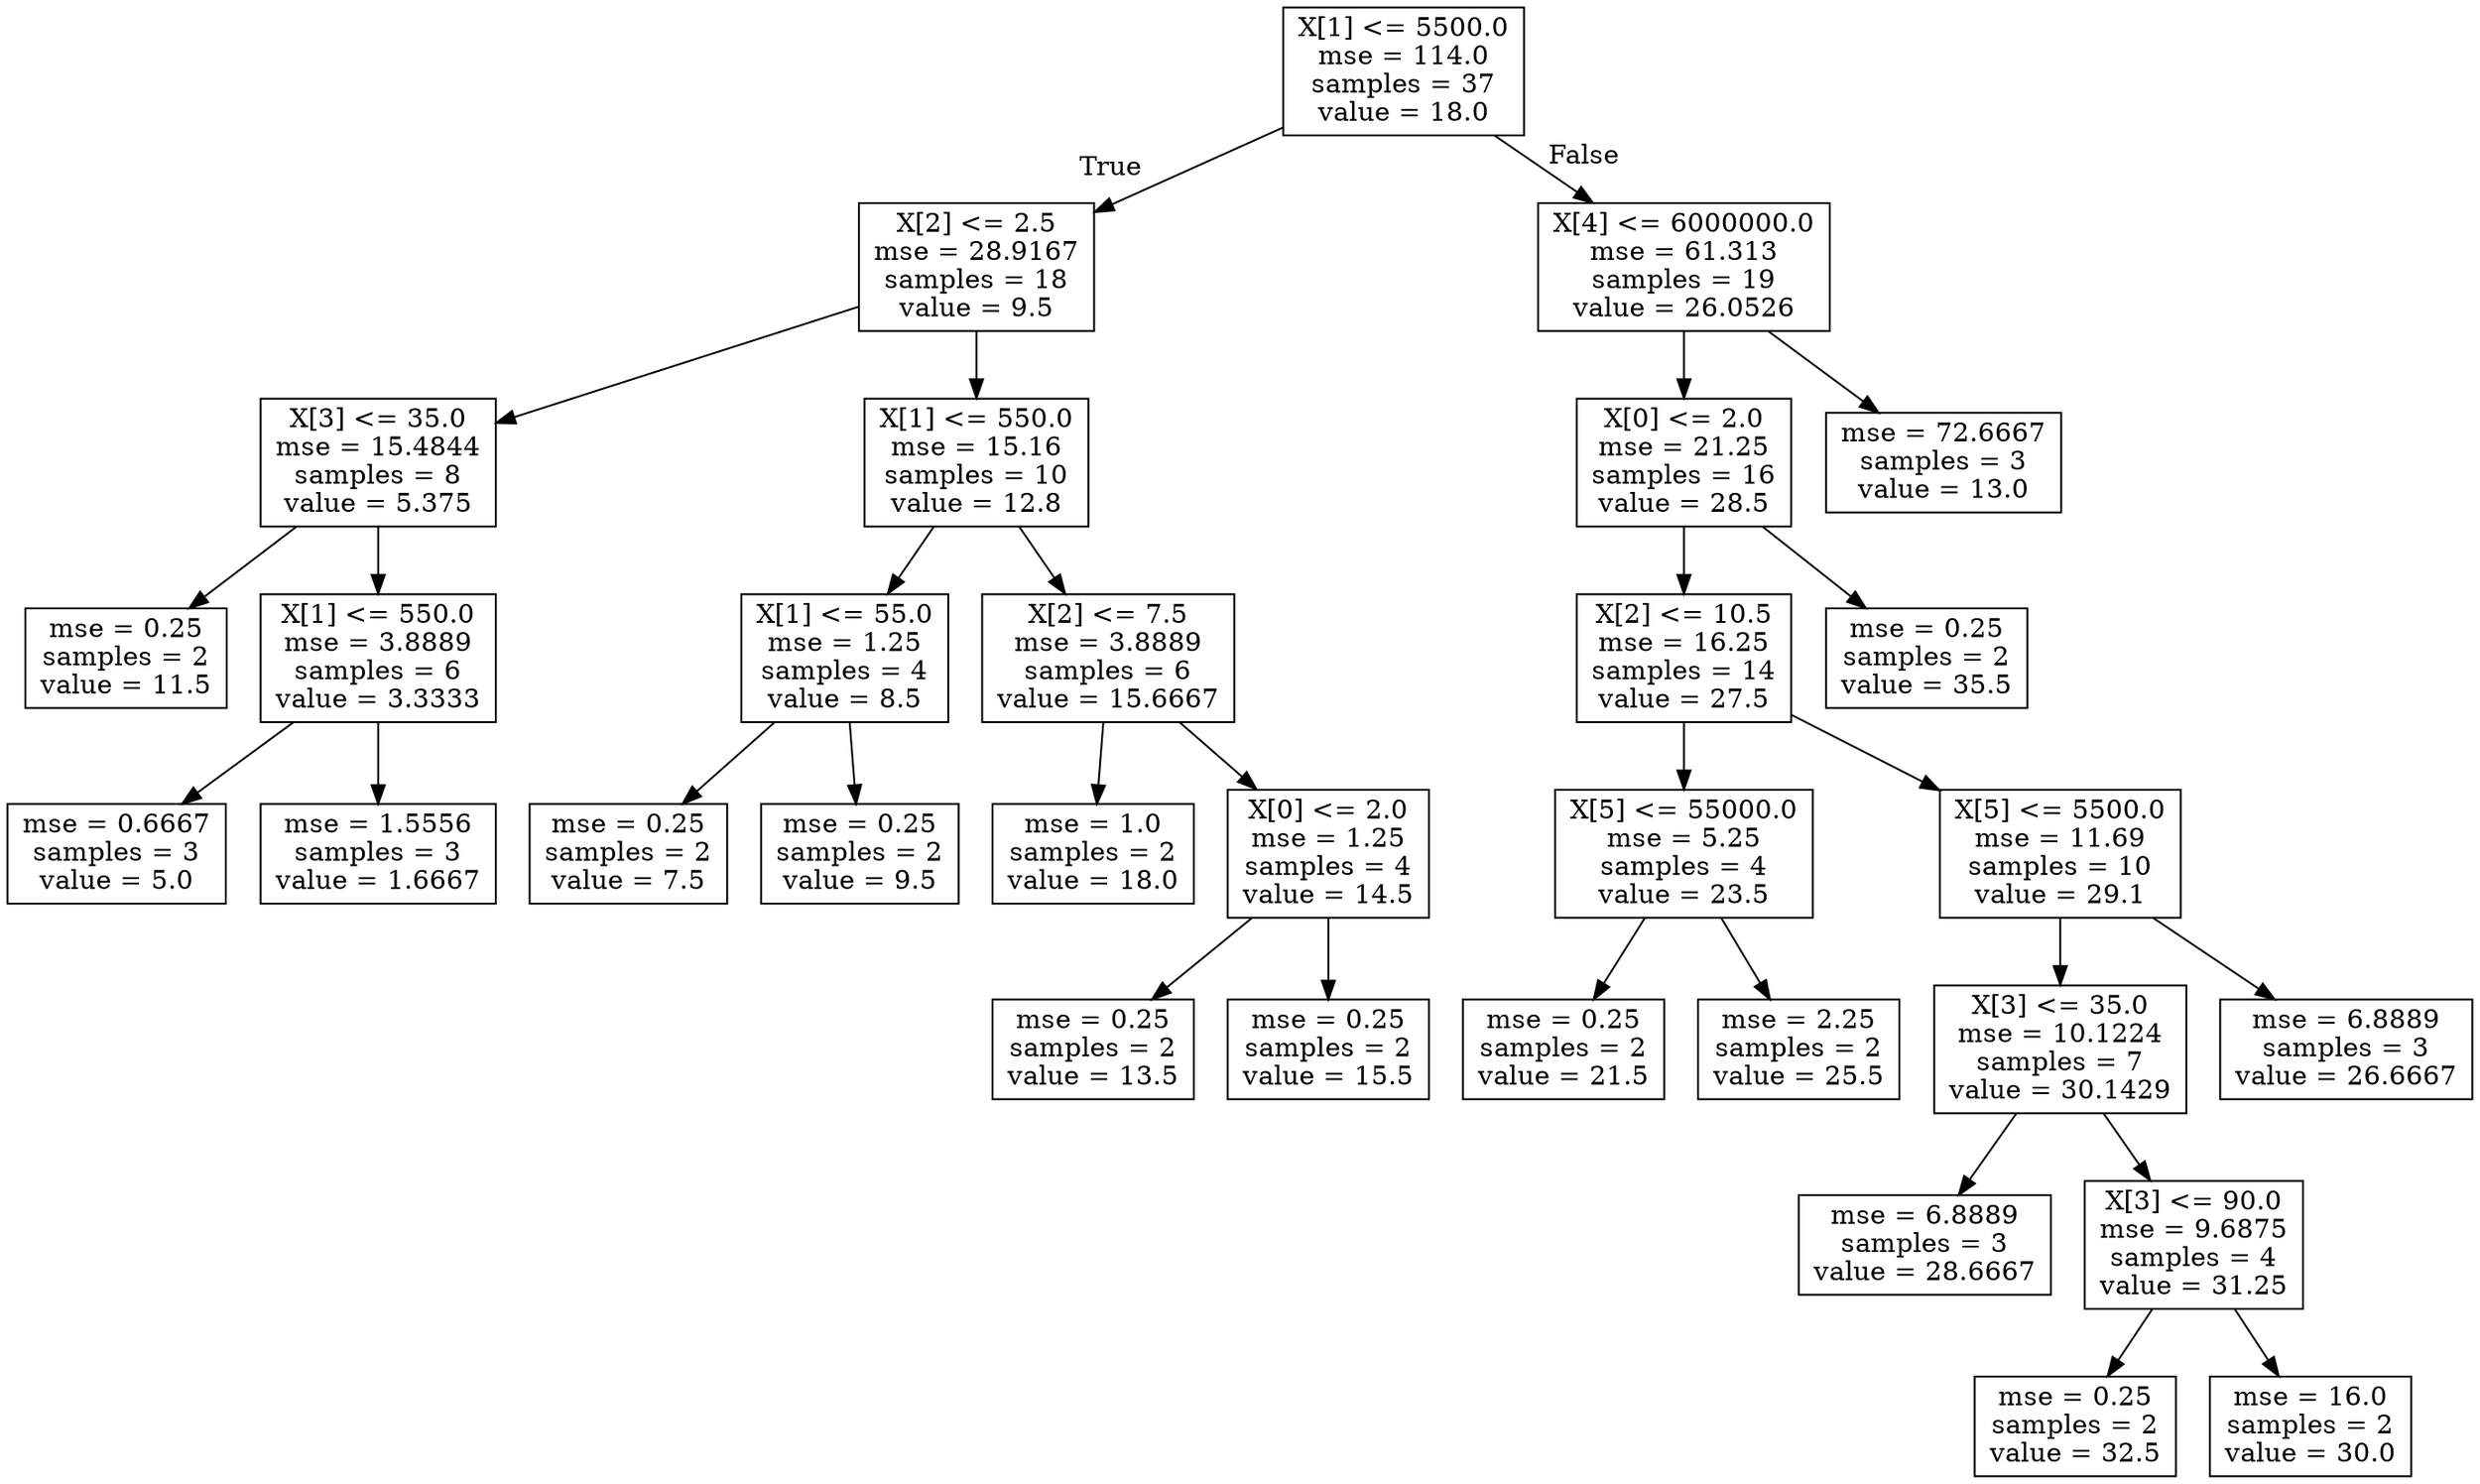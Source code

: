 digraph Tree {
node [shape=box] ;
0 [label="X[1] <= 5500.0\nmse = 114.0\nsamples = 37\nvalue = 18.0"] ;
1 [label="X[2] <= 2.5\nmse = 28.9167\nsamples = 18\nvalue = 9.5"] ;
0 -> 1 [labeldistance=2.5, labelangle=45, headlabel="True"] ;
2 [label="X[3] <= 35.0\nmse = 15.4844\nsamples = 8\nvalue = 5.375"] ;
1 -> 2 ;
3 [label="mse = 0.25\nsamples = 2\nvalue = 11.5"] ;
2 -> 3 ;
4 [label="X[1] <= 550.0\nmse = 3.8889\nsamples = 6\nvalue = 3.3333"] ;
2 -> 4 ;
5 [label="mse = 0.6667\nsamples = 3\nvalue = 5.0"] ;
4 -> 5 ;
6 [label="mse = 1.5556\nsamples = 3\nvalue = 1.6667"] ;
4 -> 6 ;
7 [label="X[1] <= 550.0\nmse = 15.16\nsamples = 10\nvalue = 12.8"] ;
1 -> 7 ;
8 [label="X[1] <= 55.0\nmse = 1.25\nsamples = 4\nvalue = 8.5"] ;
7 -> 8 ;
9 [label="mse = 0.25\nsamples = 2\nvalue = 7.5"] ;
8 -> 9 ;
10 [label="mse = 0.25\nsamples = 2\nvalue = 9.5"] ;
8 -> 10 ;
11 [label="X[2] <= 7.5\nmse = 3.8889\nsamples = 6\nvalue = 15.6667"] ;
7 -> 11 ;
12 [label="mse = 1.0\nsamples = 2\nvalue = 18.0"] ;
11 -> 12 ;
13 [label="X[0] <= 2.0\nmse = 1.25\nsamples = 4\nvalue = 14.5"] ;
11 -> 13 ;
14 [label="mse = 0.25\nsamples = 2\nvalue = 13.5"] ;
13 -> 14 ;
15 [label="mse = 0.25\nsamples = 2\nvalue = 15.5"] ;
13 -> 15 ;
16 [label="X[4] <= 6000000.0\nmse = 61.313\nsamples = 19\nvalue = 26.0526"] ;
0 -> 16 [labeldistance=2.5, labelangle=-45, headlabel="False"] ;
17 [label="X[0] <= 2.0\nmse = 21.25\nsamples = 16\nvalue = 28.5"] ;
16 -> 17 ;
18 [label="X[2] <= 10.5\nmse = 16.25\nsamples = 14\nvalue = 27.5"] ;
17 -> 18 ;
19 [label="X[5] <= 55000.0\nmse = 5.25\nsamples = 4\nvalue = 23.5"] ;
18 -> 19 ;
20 [label="mse = 0.25\nsamples = 2\nvalue = 21.5"] ;
19 -> 20 ;
21 [label="mse = 2.25\nsamples = 2\nvalue = 25.5"] ;
19 -> 21 ;
22 [label="X[5] <= 5500.0\nmse = 11.69\nsamples = 10\nvalue = 29.1"] ;
18 -> 22 ;
23 [label="X[3] <= 35.0\nmse = 10.1224\nsamples = 7\nvalue = 30.1429"] ;
22 -> 23 ;
24 [label="mse = 6.8889\nsamples = 3\nvalue = 28.6667"] ;
23 -> 24 ;
25 [label="X[3] <= 90.0\nmse = 9.6875\nsamples = 4\nvalue = 31.25"] ;
23 -> 25 ;
26 [label="mse = 0.25\nsamples = 2\nvalue = 32.5"] ;
25 -> 26 ;
27 [label="mse = 16.0\nsamples = 2\nvalue = 30.0"] ;
25 -> 27 ;
28 [label="mse = 6.8889\nsamples = 3\nvalue = 26.6667"] ;
22 -> 28 ;
29 [label="mse = 0.25\nsamples = 2\nvalue = 35.5"] ;
17 -> 29 ;
30 [label="mse = 72.6667\nsamples = 3\nvalue = 13.0"] ;
16 -> 30 ;
}